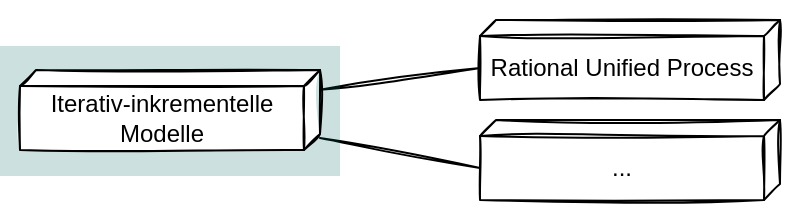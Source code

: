 <mxfile version="22.1.21" type="device">
  <diagram name="Seite-1" id="-S0L3_pyWht-dhJOyMNh">
    <mxGraphModel dx="1434" dy="782" grid="1" gridSize="10" guides="1" tooltips="1" connect="1" arrows="1" fold="1" page="1" pageScale="1" pageWidth="827" pageHeight="1169" math="0" shadow="0">
      <root>
        <mxCell id="0" />
        <mxCell id="1" parent="0" />
        <mxCell id="EV7ddVlTxMX8zivaCgZl-1" value="" style="rounded=0;whiteSpace=wrap;html=1;strokeColor=none;fillColor=none;fillOpacity=20;" vertex="1" parent="1">
          <mxGeometry x="40" y="40" width="400" height="110" as="geometry" />
        </mxCell>
        <mxCell id="EV7ddVlTxMX8zivaCgZl-2" value="Rational Unified Process" style="shape=cube;whiteSpace=wrap;html=1;boundedLbl=1;backgroundOutline=1;darkOpacity=0;darkOpacity2=0;sketch=1;size=8;rotation=0;flipV=0;direction=south;portConstraintRotation=0;fontSize=12;" vertex="1" parent="1">
          <mxGeometry x="280" y="50" width="150" height="40" as="geometry" />
        </mxCell>
        <mxCell id="EV7ddVlTxMX8zivaCgZl-3" value="..." style="shape=cube;whiteSpace=wrap;html=1;boundedLbl=1;backgroundOutline=1;darkOpacity=0;darkOpacity2=0;sketch=1;size=8;rotation=0;flipV=0;direction=south;portConstraintRotation=0;fontSize=12;" vertex="1" parent="1">
          <mxGeometry x="280" y="100" width="150" height="40" as="geometry" />
        </mxCell>
        <mxCell id="EV7ddVlTxMX8zivaCgZl-4" style="edgeStyle=none;rounded=0;sketch=1;orthogonalLoop=1;jettySize=auto;html=1;entryX=0;entryY=0;entryDx=24;entryDy=150;entryPerimeter=0;shadow=0;endArrow=none;endFill=0;fontSize=12;" edge="1" parent="1" source="EV7ddVlTxMX8zivaCgZl-6" target="EV7ddVlTxMX8zivaCgZl-2">
          <mxGeometry relative="1" as="geometry" />
        </mxCell>
        <mxCell id="EV7ddVlTxMX8zivaCgZl-5" style="edgeStyle=none;rounded=0;sketch=1;orthogonalLoop=1;jettySize=auto;html=1;entryX=0;entryY=0;entryDx=24;entryDy=150;entryPerimeter=0;shadow=0;endArrow=none;endFill=0;fontSize=12;" edge="1" parent="1" source="EV7ddVlTxMX8zivaCgZl-6" target="EV7ddVlTxMX8zivaCgZl-3">
          <mxGeometry relative="1" as="geometry" />
        </mxCell>
        <mxCell id="EV7ddVlTxMX8zivaCgZl-7" value="" style="rounded=0;whiteSpace=wrap;html=1;strokeColor=none;fillColor=#006666;fillOpacity=20;" vertex="1" parent="1">
          <mxGeometry x="40" y="63" width="170" height="65" as="geometry" />
        </mxCell>
        <mxCell id="EV7ddVlTxMX8zivaCgZl-6" value="Iterativ-inkrementelle Modelle" style="shape=cube;whiteSpace=wrap;html=1;boundedLbl=1;backgroundOutline=1;darkOpacity=0;darkOpacity2=0;sketch=1;size=8;rotation=0;flipV=0;direction=south;portConstraintRotation=0;fontSize=12;" vertex="1" parent="1">
          <mxGeometry x="50" y="75" width="150" height="40" as="geometry" />
        </mxCell>
      </root>
    </mxGraphModel>
  </diagram>
</mxfile>
